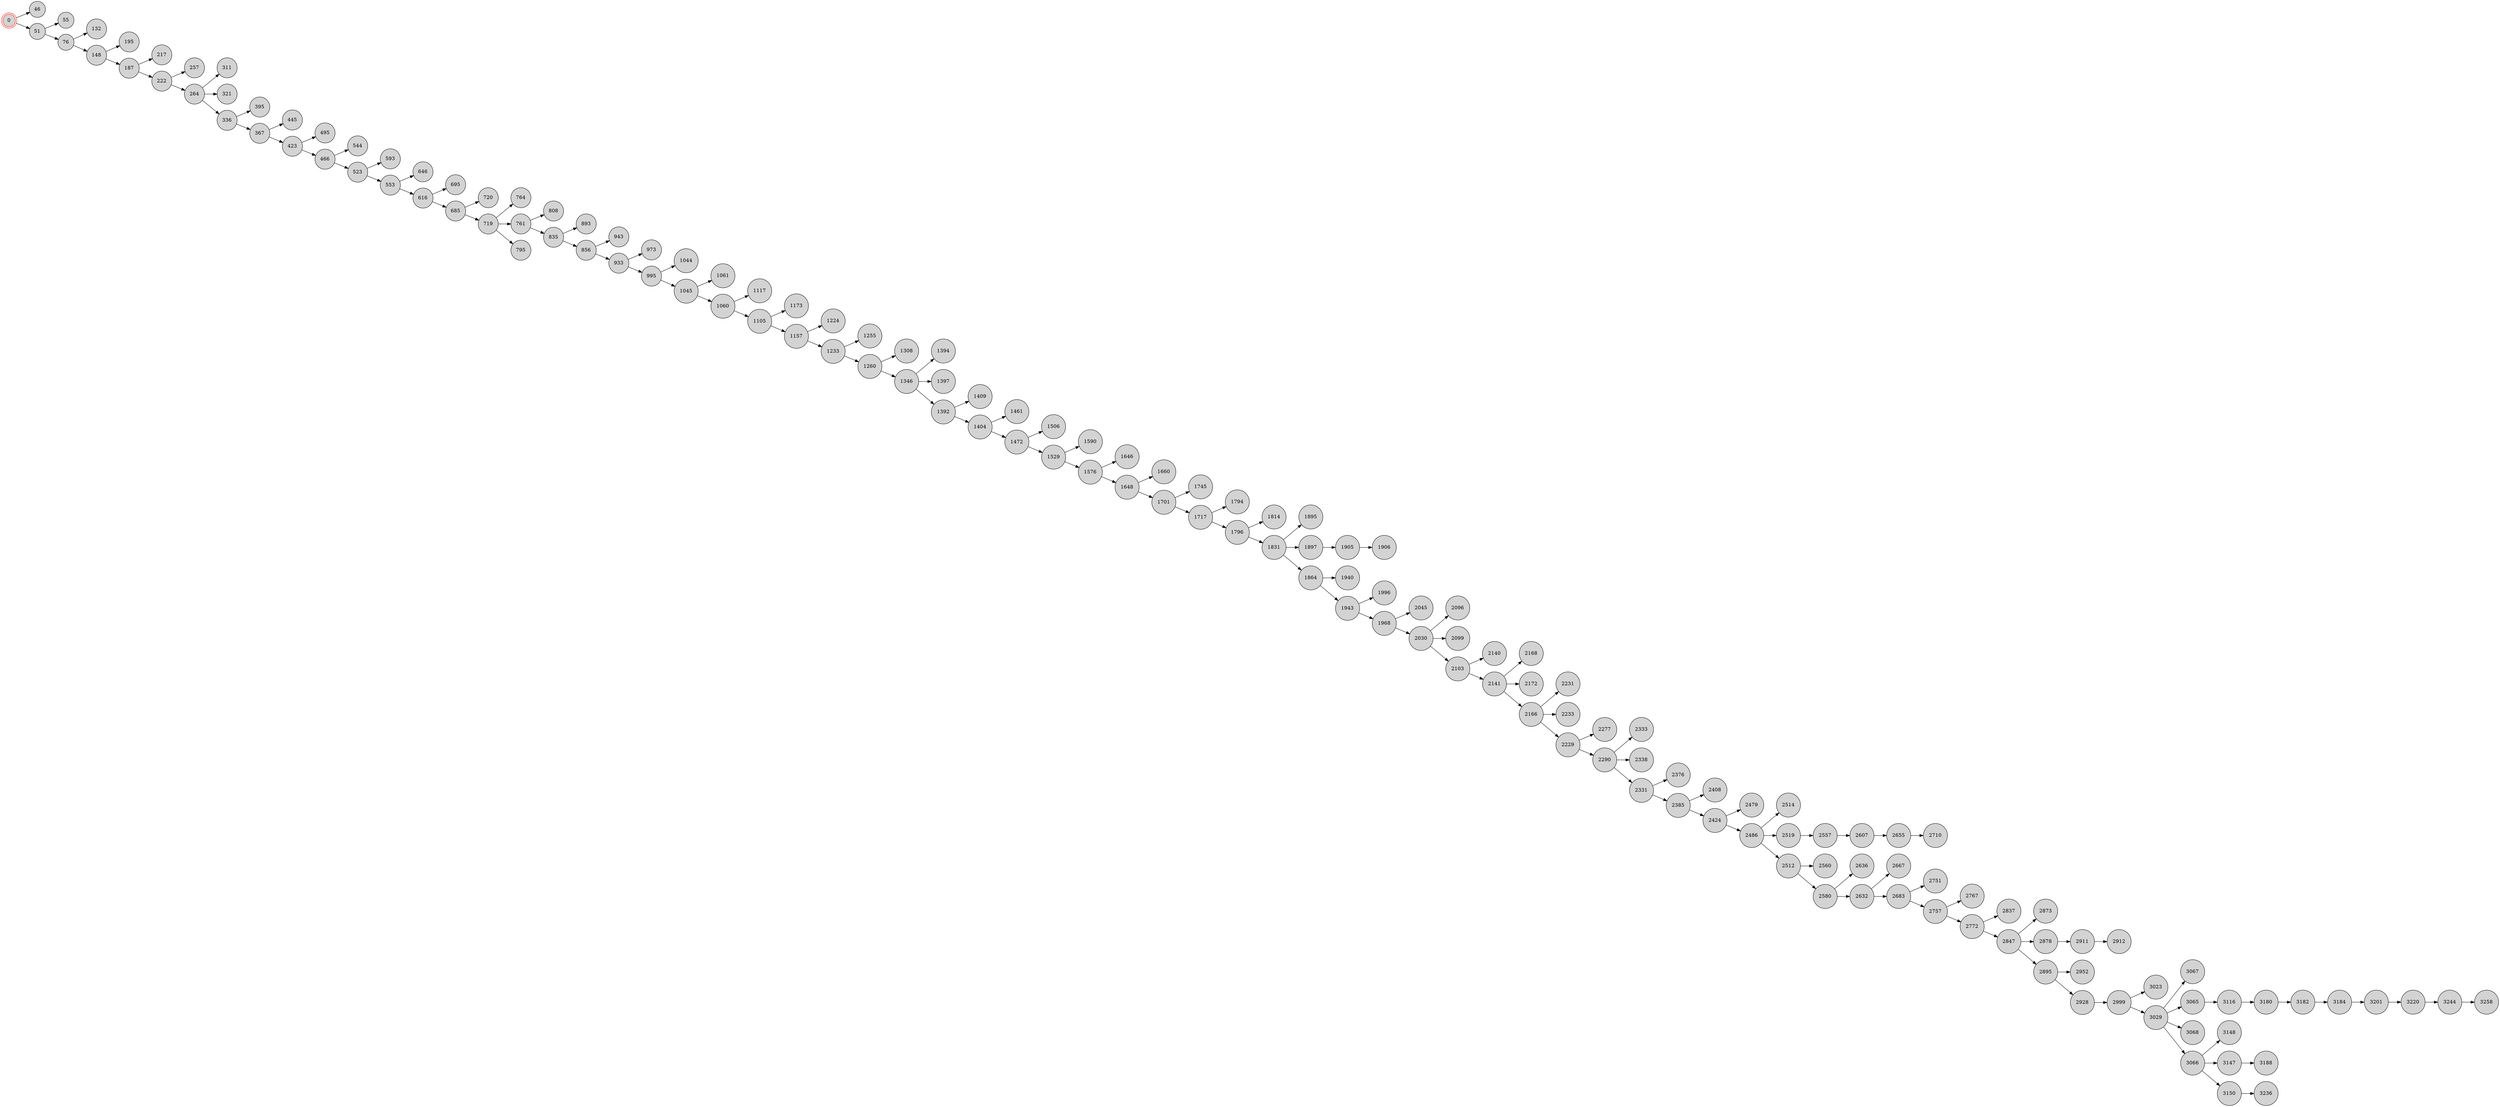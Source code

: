 digraph BlockchainTree {
    rankdir=LR;
    node [shape=circle, style=filled, fillcolor=lightgray];

    0 [shape=doublecircle, color=red];
    0 -> 46;
    0 -> 51;
    51 -> 55;
    51 -> 76;
    76 -> 132;
    76 -> 148;
    148 -> 195;
    148 -> 187;
    187 -> 217;
    187 -> 222;
    222 -> 257;
    222 -> 264;
    264 -> 311;
    264 -> 321;
    264 -> 336;
    336 -> 395;
    336 -> 367;
    367 -> 445;
    367 -> 423;
    423 -> 495;
    423 -> 466;
    466 -> 544;
    466 -> 523;
    523 -> 593;
    523 -> 553;
    553 -> 646;
    553 -> 616;
    616 -> 695;
    616 -> 685;
    685 -> 720;
    685 -> 719;
    719 -> 764;
    719 -> 761;
    761 -> 808;
    719 -> 795;
    761 -> 835;
    835 -> 893;
    835 -> 856;
    856 -> 943;
    856 -> 933;
    933 -> 973;
    933 -> 995;
    995 -> 1044;
    995 -> 1045;
    1045 -> 1061;
    1045 -> 1060;
    1060 -> 1117;
    1060 -> 1105;
    1105 -> 1173;
    1105 -> 1157;
    1157 -> 1224;
    1157 -> 1233;
    1233 -> 1255;
    1233 -> 1260;
    1260 -> 1308;
    1260 -> 1346;
    1346 -> 1394;
    1346 -> 1397;
    1346 -> 1392;
    1392 -> 1409;
    1392 -> 1404;
    1404 -> 1461;
    1404 -> 1472;
    1472 -> 1506;
    1472 -> 1529;
    1529 -> 1590;
    1529 -> 1576;
    1576 -> 1646;
    1576 -> 1648;
    1648 -> 1660;
    1648 -> 1701;
    1701 -> 1745;
    1701 -> 1717;
    1717 -> 1794;
    1717 -> 1796;
    1796 -> 1814;
    1796 -> 1831;
    1831 -> 1895;
    1831 -> 1897;
    1897 -> 1905;
    1905 -> 1906;
    1831 -> 1864;
    1864 -> 1940;
    1864 -> 1943;
    1943 -> 1996;
    1943 -> 1968;
    1968 -> 2045;
    1968 -> 2030;
    2030 -> 2096;
    2030 -> 2099;
    2030 -> 2103;
    2103 -> 2140;
    2103 -> 2141;
    2141 -> 2168;
    2141 -> 2172;
    2141 -> 2166;
    2166 -> 2231;
    2166 -> 2233;
    2166 -> 2229;
    2229 -> 2277;
    2229 -> 2290;
    2290 -> 2333;
    2290 -> 2338;
    2290 -> 2331;
    2331 -> 2376;
    2331 -> 2385;
    2385 -> 2408;
    2385 -> 2424;
    2424 -> 2479;
    2424 -> 2486;
    2486 -> 2514;
    2486 -> 2519;
    2486 -> 2512;
    2512 -> 2560;
    2519 -> 2557;
    2512 -> 2580;
    2580 -> 2636;
    2557 -> 2607;
    2580 -> 2632;
    2632 -> 2667;
    2607 -> 2655;
    2655 -> 2710;
    2632 -> 2683;
    2683 -> 2751;
    2683 -> 2757;
    2757 -> 2767;
    2757 -> 2772;
    2772 -> 2837;
    2772 -> 2847;
    2847 -> 2873;
    2847 -> 2878;
    2878 -> 2911;
    2847 -> 2895;
    2895 -> 2952;
    2911 -> 2912;
    2895 -> 2928;
    2928 -> 2999;
    2999 -> 3023;
    2999 -> 3029;
    3029 -> 3067;
    3029 -> 3065;
    3029 -> 3068;
    3029 -> 3066;
    3066 -> 3148;
    3065 -> 3116;
    3116 -> 3180;
    3180 -> 3182;
    3066 -> 3147;
    3182 -> 3184;
    3184 -> 3201;
    3066 -> 3150;
    3201 -> 3220;
    3147 -> 3188;
    3150 -> 3236;
    3220 -> 3244;
    3244 -> 3258;
}
